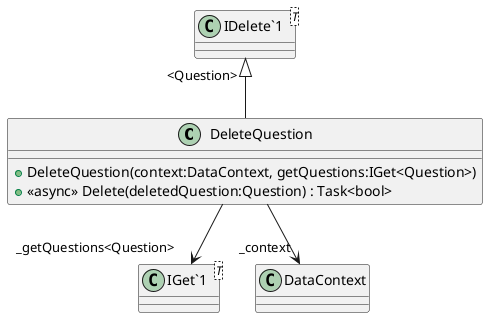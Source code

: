 @startuml
class DeleteQuestion {
    + DeleteQuestion(context:DataContext, getQuestions:IGet<Question>)
    + <<async>> Delete(deletedQuestion:Question) : Task<bool>
}
class "IDelete`1"<T> {
}
class "IGet`1"<T> {
}
"IDelete`1" "<Question>" <|-- DeleteQuestion
DeleteQuestion --> "_context" DataContext
DeleteQuestion --> "_getQuestions<Question>" "IGet`1"
@enduml
